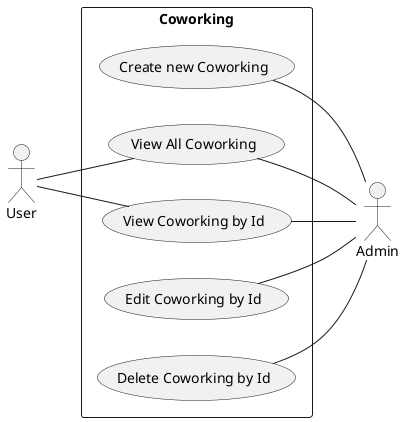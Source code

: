 @startuml Coworking System Use Case Diagram
left to right direction
actor "User" as user
rectangle "Coworking" as CoworkingSystem {    
    usecase "Create new Coworking" as createCoworking

    usecase "View All Coworking" as viewAllCoworking
    usecase "View Coworking by Id" as viewIdCoworking

    usecase "Edit Coworking by Id" as editIdReservation
    usecase "Delete Coworking by Id" as deleteIdervation

}


user -- viewAllCoworking
user -- viewIdCoworking



actor "Admin" as admin
createCoworking -- admin

viewAllCoworking -- admin
viewIdCoworking -- admin

editIdReservation -- admin
deleteIdervation -- admin



@enduml
